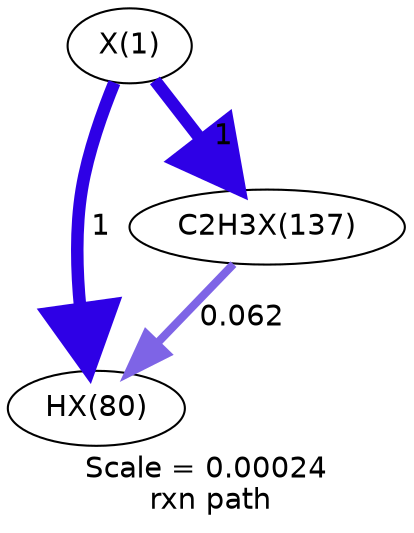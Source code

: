 digraph reaction_paths {
center=1;
s53 -> s55[fontname="Helvetica", style="setlinewidth(6)", arrowsize=3, color="0.7, 1.5, 0.9"
, label=" 1"];
s56 -> s55[fontname="Helvetica", style="setlinewidth(3.9)", arrowsize=1.95, color="0.7, 0.562, 0.9"
, label=" 0.062"];
s53 -> s56[fontname="Helvetica", style="setlinewidth(6)", arrowsize=3, color="0.7, 1.5, 0.9"
, label=" 1"];
s53 [ fontname="Helvetica", label="X(1)"];
s55 [ fontname="Helvetica", label="HX(80)"];
s56 [ fontname="Helvetica", label="C2H3X(137)"];
 label = "Scale = 0.00024\l rxn path";
 fontname = "Helvetica";
}
